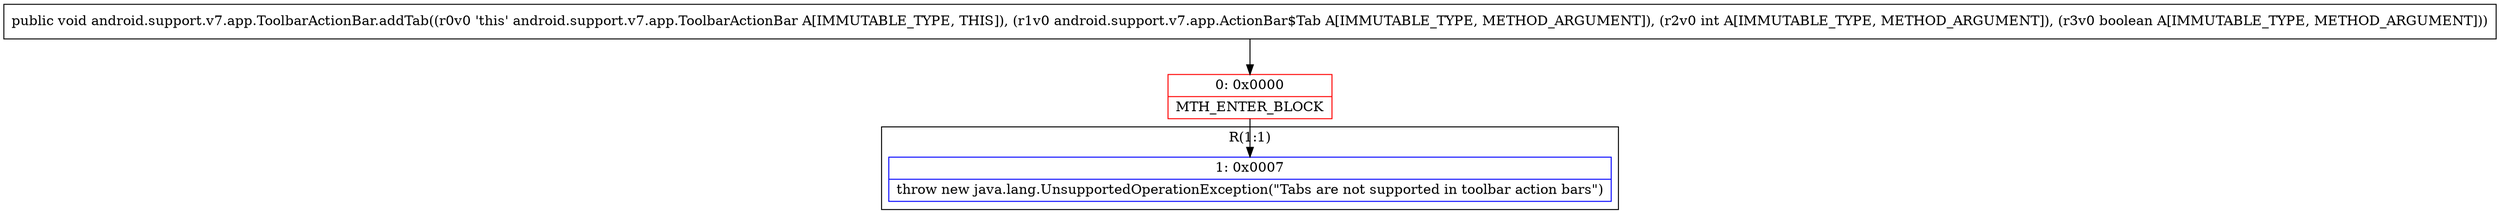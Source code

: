 digraph "CFG forandroid.support.v7.app.ToolbarActionBar.addTab(Landroid\/support\/v7\/app\/ActionBar$Tab;IZ)V" {
subgraph cluster_Region_1897508237 {
label = "R(1:1)";
node [shape=record,color=blue];
Node_1 [shape=record,label="{1\:\ 0x0007|throw new java.lang.UnsupportedOperationException(\"Tabs are not supported in toolbar action bars\")\l}"];
}
Node_0 [shape=record,color=red,label="{0\:\ 0x0000|MTH_ENTER_BLOCK\l}"];
MethodNode[shape=record,label="{public void android.support.v7.app.ToolbarActionBar.addTab((r0v0 'this' android.support.v7.app.ToolbarActionBar A[IMMUTABLE_TYPE, THIS]), (r1v0 android.support.v7.app.ActionBar$Tab A[IMMUTABLE_TYPE, METHOD_ARGUMENT]), (r2v0 int A[IMMUTABLE_TYPE, METHOD_ARGUMENT]), (r3v0 boolean A[IMMUTABLE_TYPE, METHOD_ARGUMENT])) }"];
MethodNode -> Node_0;
Node_0 -> Node_1;
}

